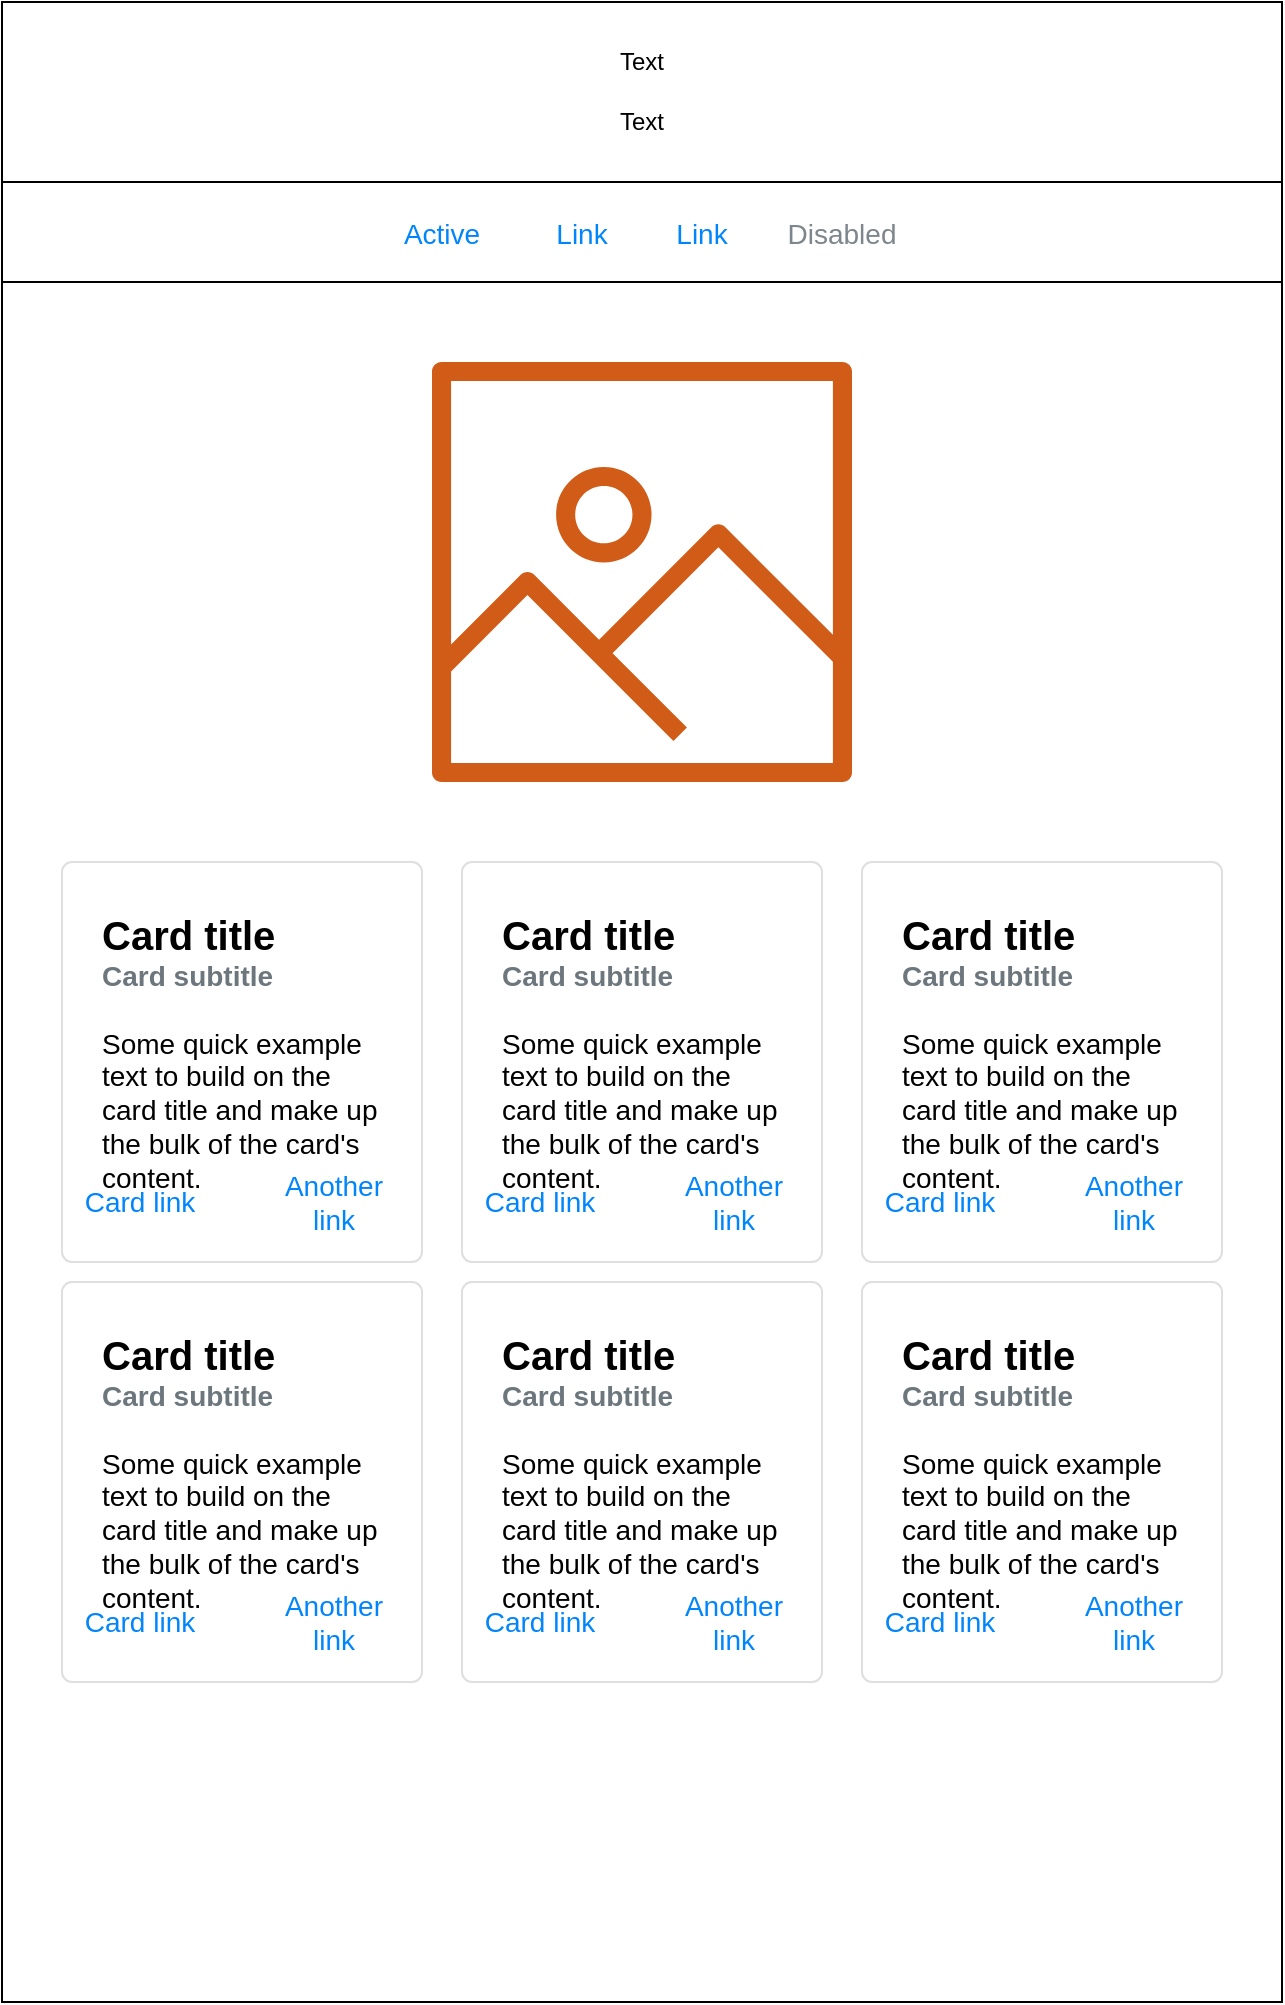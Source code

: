 <mxfile version="14.4.3" type="device"><diagram id="bTUavscRJ38ZAPg09Z6P" name="Page-1"><mxGraphModel dx="766" dy="566" grid="1" gridSize="10" guides="1" tooltips="1" connect="1" arrows="1" fold="1" page="1" pageScale="1" pageWidth="827" pageHeight="1169" math="0" shadow="0"><root><mxCell id="0"/><mxCell id="1" parent="0"/><mxCell id="UFzvBYdEBPHGFWKXyDIc-1" value="" style="whiteSpace=wrap;html=1;" vertex="1" parent="1"><mxGeometry x="80" y="80" width="640" height="1000" as="geometry"/></mxCell><mxCell id="UFzvBYdEBPHGFWKXyDIc-2" value="" style="rounded=0;whiteSpace=wrap;html=1;" vertex="1" parent="1"><mxGeometry x="80" y="80" width="640" height="90" as="geometry"/></mxCell><mxCell id="UFzvBYdEBPHGFWKXyDIc-3" value="Text" style="text;html=1;strokeColor=none;fillColor=none;align=center;verticalAlign=middle;whiteSpace=wrap;rounded=0;" vertex="1" parent="1"><mxGeometry x="380" y="100" width="40" height="20" as="geometry"/></mxCell><mxCell id="UFzvBYdEBPHGFWKXyDIc-4" value="Text" style="text;html=1;strokeColor=none;fillColor=none;align=center;verticalAlign=middle;whiteSpace=wrap;rounded=0;" vertex="1" parent="1"><mxGeometry x="380" y="130" width="40" height="20" as="geometry"/></mxCell><mxCell id="UFzvBYdEBPHGFWKXyDIc-5" value="" style="rounded=0;whiteSpace=wrap;html=1;" vertex="1" parent="1"><mxGeometry x="80" y="170" width="640" height="50" as="geometry"/></mxCell><mxCell id="UFzvBYdEBPHGFWKXyDIc-6" value="Active" style="fillColor=none;strokeColor=none;fontSize=14;fontColor=#0085FC;" vertex="1" parent="1"><mxGeometry x="260" y="180" width="80" height="30" as="geometry"/></mxCell><mxCell id="UFzvBYdEBPHGFWKXyDIc-7" value="Link" style="fillColor=none;strokeColor=none;fontSize=14;fontColor=#0085FC;" vertex="1" parent="1"><mxGeometry x="340" y="180" width="60" height="30" as="geometry"/></mxCell><mxCell id="UFzvBYdEBPHGFWKXyDIc-8" value="Link" style="fillColor=none;strokeColor=none;fontSize=14;fontColor=#0085FC;" vertex="1" parent="1"><mxGeometry x="400" y="180" width="60" height="30" as="geometry"/></mxCell><mxCell id="UFzvBYdEBPHGFWKXyDIc-9" value="Disabled" style="fillColor=none;strokeColor=none;fontSize=14;fontColor=#7D868C;" vertex="1" parent="1"><mxGeometry x="460" y="180" width="80" height="30" as="geometry"/></mxCell><mxCell id="UFzvBYdEBPHGFWKXyDIc-11" value="" style="outlineConnect=0;fontColor=#232F3E;gradientColor=none;fillColor=#D05C17;dashed=0;verticalLabelPosition=bottom;verticalAlign=top;align=center;html=1;fontSize=12;fontStyle=0;pointerEvents=1;shape=mxgraph.aws4.container_registry_image;" vertex="1" parent="1"><mxGeometry x="132.5" y="260" width="535" height="210" as="geometry"/></mxCell><mxCell id="UFzvBYdEBPHGFWKXyDIc-12" value="&lt;b&gt;&lt;font style=&quot;font-size: 20px&quot;&gt;Card title&lt;/font&gt;&lt;/b&gt;&lt;font color=&quot;#6c767d&quot;&gt;&lt;b&gt;&lt;font style=&quot;font-size: 14px&quot;&gt;&lt;br style=&quot;font-size: 10px&quot;&gt;Card subtitle&lt;br&gt;&lt;/font&gt;&lt;/b&gt;&lt;/font&gt;&lt;br style=&quot;font-size: 14px&quot;&gt;Some quick example text to build on the card title and make up the bulk of the card's content." style="html=1;shadow=0;dashed=0;shape=mxgraph.bootstrap.rrect;rSize=5;strokeColor=#DFDFDF;html=1;whiteSpace=wrap;fillColor=#ffffff;fontColor=#000000;verticalAlign=top;align=left;spacing=20;fontSize=14;" vertex="1" parent="1"><mxGeometry x="110" y="510" width="180" height="200" as="geometry"/></mxCell><mxCell id="UFzvBYdEBPHGFWKXyDIc-13" value="Card link" style="html=1;shadow=0;dashed=0;shape=mxgraph.bootstrap.rrect;rSize=5;perimeter=none;whiteSpace=wrap;fillColor=none;strokeColor=none;fontColor=#0085FC;resizeWidth=1;fontSize=14;align=center;" vertex="1" parent="UFzvBYdEBPHGFWKXyDIc-12"><mxGeometry y="1" width="57.6" height="40" relative="1" as="geometry"><mxPoint x="10" y="-50" as="offset"/></mxGeometry></mxCell><mxCell id="UFzvBYdEBPHGFWKXyDIc-14" value="Another link" style="html=1;shadow=0;dashed=0;shape=mxgraph.bootstrap.rrect;rSize=5;perimeter=none;whiteSpace=wrap;fillColor=none;strokeColor=none;fontColor=#0085FC;resizeWidth=1;fontSize=14;align=center;" vertex="1" parent="UFzvBYdEBPHGFWKXyDIc-12"><mxGeometry y="1" width="72" height="40" relative="1" as="geometry"><mxPoint x="100" y="-50" as="offset"/></mxGeometry></mxCell><mxCell id="UFzvBYdEBPHGFWKXyDIc-19" value="&lt;b&gt;&lt;font style=&quot;font-size: 20px&quot;&gt;Card title&lt;/font&gt;&lt;/b&gt;&lt;font color=&quot;#6c767d&quot;&gt;&lt;b&gt;&lt;font style=&quot;font-size: 14px&quot;&gt;&lt;br style=&quot;font-size: 10px&quot;&gt;Card subtitle&lt;br&gt;&lt;/font&gt;&lt;/b&gt;&lt;/font&gt;&lt;br style=&quot;font-size: 14px&quot;&gt;Some quick example text to build on the card title and make up the bulk of the card's content." style="html=1;shadow=0;dashed=0;shape=mxgraph.bootstrap.rrect;rSize=5;strokeColor=#DFDFDF;html=1;whiteSpace=wrap;fillColor=#ffffff;fontColor=#000000;verticalAlign=top;align=left;spacing=20;fontSize=14;" vertex="1" parent="1"><mxGeometry x="510" y="510" width="180" height="200" as="geometry"/></mxCell><mxCell id="UFzvBYdEBPHGFWKXyDIc-20" value="Card link" style="html=1;shadow=0;dashed=0;shape=mxgraph.bootstrap.rrect;rSize=5;perimeter=none;whiteSpace=wrap;fillColor=none;strokeColor=none;fontColor=#0085FC;resizeWidth=1;fontSize=14;align=center;" vertex="1" parent="UFzvBYdEBPHGFWKXyDIc-19"><mxGeometry y="1" width="57.6" height="40" relative="1" as="geometry"><mxPoint x="10" y="-50" as="offset"/></mxGeometry></mxCell><mxCell id="UFzvBYdEBPHGFWKXyDIc-21" value="Another link" style="html=1;shadow=0;dashed=0;shape=mxgraph.bootstrap.rrect;rSize=5;perimeter=none;whiteSpace=wrap;fillColor=none;strokeColor=none;fontColor=#0085FC;resizeWidth=1;fontSize=14;align=center;" vertex="1" parent="UFzvBYdEBPHGFWKXyDIc-19"><mxGeometry y="1" width="72" height="40" relative="1" as="geometry"><mxPoint x="100" y="-50" as="offset"/></mxGeometry></mxCell><mxCell id="UFzvBYdEBPHGFWKXyDIc-22" value="&lt;b&gt;&lt;font style=&quot;font-size: 20px&quot;&gt;Card title&lt;/font&gt;&lt;/b&gt;&lt;font color=&quot;#6c767d&quot;&gt;&lt;b&gt;&lt;font style=&quot;font-size: 14px&quot;&gt;&lt;br style=&quot;font-size: 10px&quot;&gt;Card subtitle&lt;br&gt;&lt;/font&gt;&lt;/b&gt;&lt;/font&gt;&lt;br style=&quot;font-size: 14px&quot;&gt;Some quick example text to build on the card title and make up the bulk of the card's content." style="html=1;shadow=0;dashed=0;shape=mxgraph.bootstrap.rrect;rSize=5;strokeColor=#DFDFDF;html=1;whiteSpace=wrap;fillColor=#ffffff;fontColor=#000000;verticalAlign=top;align=left;spacing=20;fontSize=14;" vertex="1" parent="1"><mxGeometry x="310" y="510" width="180" height="200" as="geometry"/></mxCell><mxCell id="UFzvBYdEBPHGFWKXyDIc-23" value="Card link" style="html=1;shadow=0;dashed=0;shape=mxgraph.bootstrap.rrect;rSize=5;perimeter=none;whiteSpace=wrap;fillColor=none;strokeColor=none;fontColor=#0085FC;resizeWidth=1;fontSize=14;align=center;" vertex="1" parent="UFzvBYdEBPHGFWKXyDIc-22"><mxGeometry y="1" width="57.6" height="40" relative="1" as="geometry"><mxPoint x="10" y="-50" as="offset"/></mxGeometry></mxCell><mxCell id="UFzvBYdEBPHGFWKXyDIc-24" value="Another link" style="html=1;shadow=0;dashed=0;shape=mxgraph.bootstrap.rrect;rSize=5;perimeter=none;whiteSpace=wrap;fillColor=none;strokeColor=none;fontColor=#0085FC;resizeWidth=1;fontSize=14;align=center;" vertex="1" parent="UFzvBYdEBPHGFWKXyDIc-22"><mxGeometry y="1" width="72" height="40" relative="1" as="geometry"><mxPoint x="100" y="-50" as="offset"/></mxGeometry></mxCell><mxCell id="UFzvBYdEBPHGFWKXyDIc-25" value="&lt;b&gt;&lt;font style=&quot;font-size: 20px&quot;&gt;Card title&lt;/font&gt;&lt;/b&gt;&lt;font color=&quot;#6c767d&quot;&gt;&lt;b&gt;&lt;font style=&quot;font-size: 14px&quot;&gt;&lt;br style=&quot;font-size: 10px&quot;&gt;Card subtitle&lt;br&gt;&lt;/font&gt;&lt;/b&gt;&lt;/font&gt;&lt;br style=&quot;font-size: 14px&quot;&gt;Some quick example text to build on the card title and make up the bulk of the card's content." style="html=1;shadow=0;dashed=0;shape=mxgraph.bootstrap.rrect;rSize=5;strokeColor=#DFDFDF;html=1;whiteSpace=wrap;fillColor=#ffffff;fontColor=#000000;verticalAlign=top;align=left;spacing=20;fontSize=14;" vertex="1" parent="1"><mxGeometry x="110" y="720" width="180" height="200" as="geometry"/></mxCell><mxCell id="UFzvBYdEBPHGFWKXyDIc-26" value="Card link" style="html=1;shadow=0;dashed=0;shape=mxgraph.bootstrap.rrect;rSize=5;perimeter=none;whiteSpace=wrap;fillColor=none;strokeColor=none;fontColor=#0085FC;resizeWidth=1;fontSize=14;align=center;" vertex="1" parent="UFzvBYdEBPHGFWKXyDIc-25"><mxGeometry y="1" width="57.6" height="40" relative="1" as="geometry"><mxPoint x="10" y="-50" as="offset"/></mxGeometry></mxCell><mxCell id="UFzvBYdEBPHGFWKXyDIc-27" value="Another link" style="html=1;shadow=0;dashed=0;shape=mxgraph.bootstrap.rrect;rSize=5;perimeter=none;whiteSpace=wrap;fillColor=none;strokeColor=none;fontColor=#0085FC;resizeWidth=1;fontSize=14;align=center;" vertex="1" parent="UFzvBYdEBPHGFWKXyDIc-25"><mxGeometry y="1" width="72" height="40" relative="1" as="geometry"><mxPoint x="100" y="-50" as="offset"/></mxGeometry></mxCell><mxCell id="UFzvBYdEBPHGFWKXyDIc-28" value="&lt;b&gt;&lt;font style=&quot;font-size: 20px&quot;&gt;Card title&lt;/font&gt;&lt;/b&gt;&lt;font color=&quot;#6c767d&quot;&gt;&lt;b&gt;&lt;font style=&quot;font-size: 14px&quot;&gt;&lt;br style=&quot;font-size: 10px&quot;&gt;Card subtitle&lt;br&gt;&lt;/font&gt;&lt;/b&gt;&lt;/font&gt;&lt;br style=&quot;font-size: 14px&quot;&gt;Some quick example text to build on the card title and make up the bulk of the card's content." style="html=1;shadow=0;dashed=0;shape=mxgraph.bootstrap.rrect;rSize=5;strokeColor=#DFDFDF;html=1;whiteSpace=wrap;fillColor=#ffffff;fontColor=#000000;verticalAlign=top;align=left;spacing=20;fontSize=14;" vertex="1" parent="1"><mxGeometry x="310" y="720" width="180" height="200" as="geometry"/></mxCell><mxCell id="UFzvBYdEBPHGFWKXyDIc-29" value="Card link" style="html=1;shadow=0;dashed=0;shape=mxgraph.bootstrap.rrect;rSize=5;perimeter=none;whiteSpace=wrap;fillColor=none;strokeColor=none;fontColor=#0085FC;resizeWidth=1;fontSize=14;align=center;" vertex="1" parent="UFzvBYdEBPHGFWKXyDIc-28"><mxGeometry y="1" width="57.6" height="40" relative="1" as="geometry"><mxPoint x="10" y="-50" as="offset"/></mxGeometry></mxCell><mxCell id="UFzvBYdEBPHGFWKXyDIc-30" value="Another link" style="html=1;shadow=0;dashed=0;shape=mxgraph.bootstrap.rrect;rSize=5;perimeter=none;whiteSpace=wrap;fillColor=none;strokeColor=none;fontColor=#0085FC;resizeWidth=1;fontSize=14;align=center;" vertex="1" parent="UFzvBYdEBPHGFWKXyDIc-28"><mxGeometry y="1" width="72" height="40" relative="1" as="geometry"><mxPoint x="100" y="-50" as="offset"/></mxGeometry></mxCell><mxCell id="UFzvBYdEBPHGFWKXyDIc-31" value="&lt;b&gt;&lt;font style=&quot;font-size: 20px&quot;&gt;Card title&lt;/font&gt;&lt;/b&gt;&lt;font color=&quot;#6c767d&quot;&gt;&lt;b&gt;&lt;font style=&quot;font-size: 14px&quot;&gt;&lt;br style=&quot;font-size: 10px&quot;&gt;Card subtitle&lt;br&gt;&lt;/font&gt;&lt;/b&gt;&lt;/font&gt;&lt;br style=&quot;font-size: 14px&quot;&gt;Some quick example text to build on the card title and make up the bulk of the card's content." style="html=1;shadow=0;dashed=0;shape=mxgraph.bootstrap.rrect;rSize=5;strokeColor=#DFDFDF;html=1;whiteSpace=wrap;fillColor=#ffffff;fontColor=#000000;verticalAlign=top;align=left;spacing=20;fontSize=14;" vertex="1" parent="1"><mxGeometry x="510" y="720" width="180" height="200" as="geometry"/></mxCell><mxCell id="UFzvBYdEBPHGFWKXyDIc-32" value="Card link" style="html=1;shadow=0;dashed=0;shape=mxgraph.bootstrap.rrect;rSize=5;perimeter=none;whiteSpace=wrap;fillColor=none;strokeColor=none;fontColor=#0085FC;resizeWidth=1;fontSize=14;align=center;" vertex="1" parent="UFzvBYdEBPHGFWKXyDIc-31"><mxGeometry y="1" width="57.6" height="40" relative="1" as="geometry"><mxPoint x="10" y="-50" as="offset"/></mxGeometry></mxCell><mxCell id="UFzvBYdEBPHGFWKXyDIc-33" value="Another link" style="html=1;shadow=0;dashed=0;shape=mxgraph.bootstrap.rrect;rSize=5;perimeter=none;whiteSpace=wrap;fillColor=none;strokeColor=none;fontColor=#0085FC;resizeWidth=1;fontSize=14;align=center;" vertex="1" parent="UFzvBYdEBPHGFWKXyDIc-31"><mxGeometry y="1" width="72" height="40" relative="1" as="geometry"><mxPoint x="100" y="-50" as="offset"/></mxGeometry></mxCell></root></mxGraphModel></diagram></mxfile>